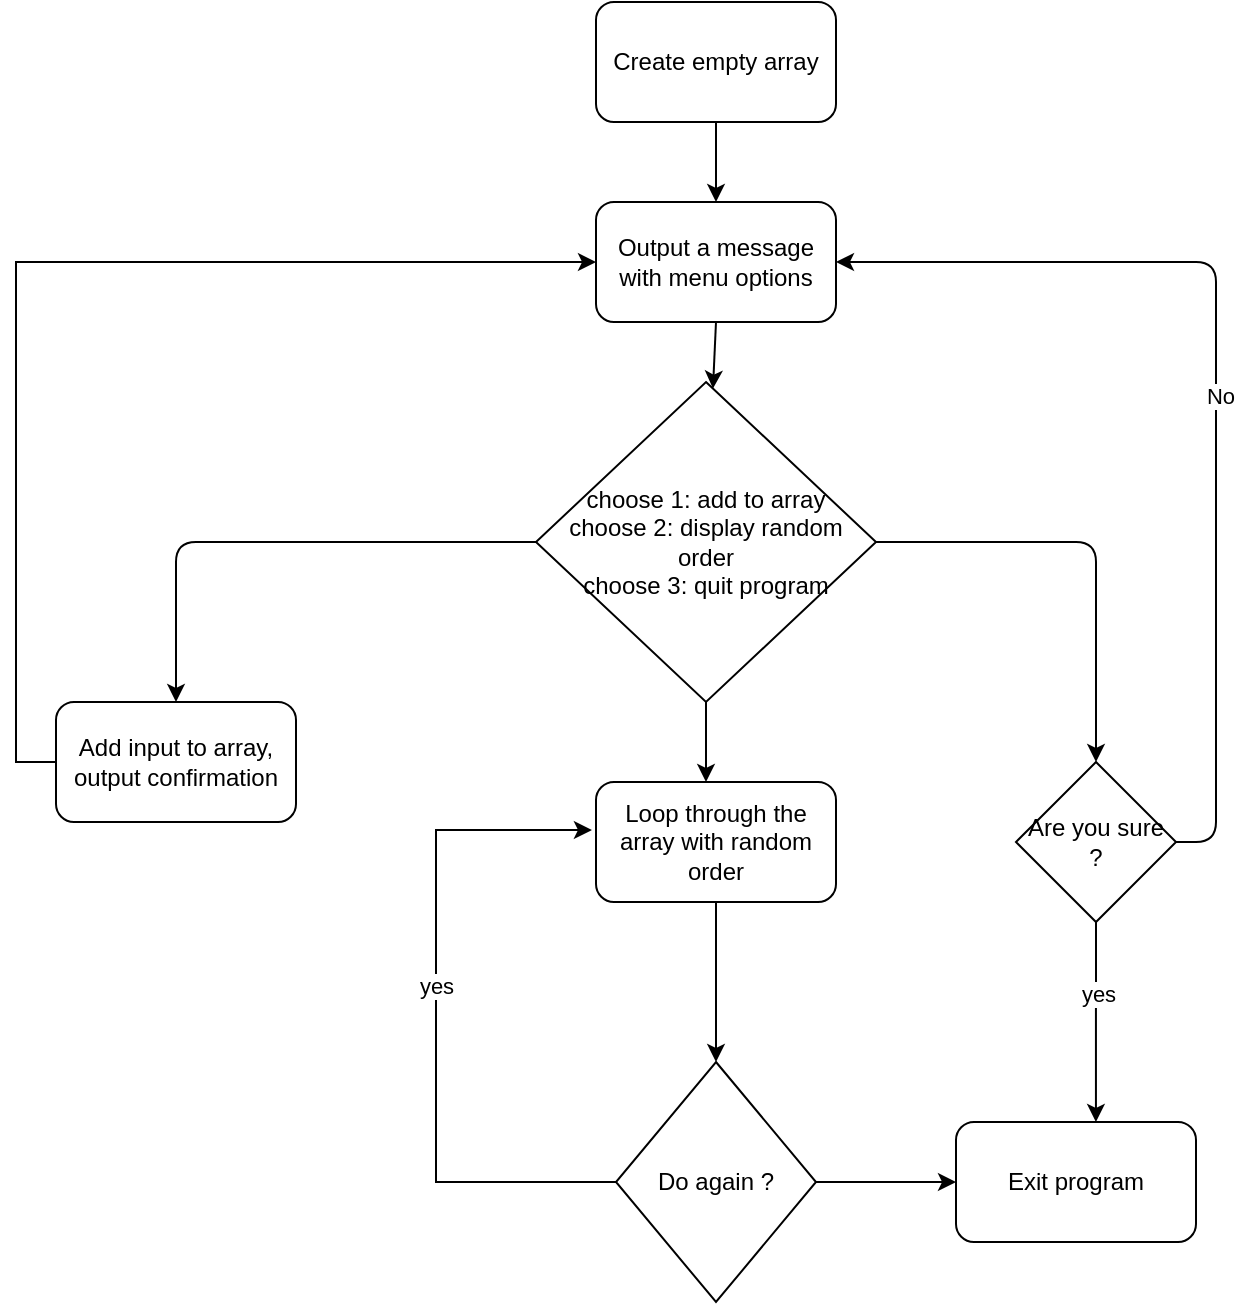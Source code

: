 <mxfile version="14.6.6" type="device"><diagram id="eDoECLROy8DAaKxerbrx" name="Page-1"><mxGraphModel dx="1186" dy="505" grid="1" gridSize="10" guides="1" tooltips="1" connect="1" arrows="1" fold="1" page="1" pageScale="1" pageWidth="827" pageHeight="1169" math="0" shadow="0"><root><mxCell id="0"/><mxCell id="1" parent="0"/><mxCell id="xRiB8frroU5WVuryVo13-2" value="Output a message with menu options" style="rounded=1;whiteSpace=wrap;html=1;" vertex="1" parent="1"><mxGeometry x="330" y="180" width="120" height="60" as="geometry"/></mxCell><mxCell id="xRiB8frroU5WVuryVo13-3" value="" style="endArrow=classic;html=1;exitX=0.5;exitY=1;exitDx=0;exitDy=0;entryX=0.5;entryY=0;entryDx=0;entryDy=0;" edge="1" parent="1" source="xRiB8frroU5WVuryVo13-8" target="xRiB8frroU5WVuryVo13-2"><mxGeometry width="50" height="50" relative="1" as="geometry"><mxPoint x="390" y="150" as="sourcePoint"/><mxPoint x="490" y="310" as="targetPoint"/></mxGeometry></mxCell><mxCell id="xRiB8frroU5WVuryVo13-4" value="choose 1: add to array&lt;br&gt;choose 2: display random order&lt;br&gt;choose 3: quit program" style="rhombus;whiteSpace=wrap;html=1;" vertex="1" parent="1"><mxGeometry x="300" y="270" width="170" height="160" as="geometry"/></mxCell><mxCell id="xRiB8frroU5WVuryVo13-5" value="" style="endArrow=classic;html=1;exitX=0.5;exitY=1;exitDx=0;exitDy=0;" edge="1" parent="1" source="xRiB8frroU5WVuryVo13-2" target="xRiB8frroU5WVuryVo13-4"><mxGeometry width="50" height="50" relative="1" as="geometry"><mxPoint x="440" y="350" as="sourcePoint"/><mxPoint x="490" y="300" as="targetPoint"/></mxGeometry></mxCell><mxCell id="xRiB8frroU5WVuryVo13-10" style="edgeStyle=orthogonalEdgeStyle;rounded=0;orthogonalLoop=1;jettySize=auto;html=1;exitX=0;exitY=0.25;exitDx=0;exitDy=0;entryX=0;entryY=0.5;entryDx=0;entryDy=0;" edge="1" parent="1" source="xRiB8frroU5WVuryVo13-6" target="xRiB8frroU5WVuryVo13-2"><mxGeometry relative="1" as="geometry"><Array as="points"><mxPoint x="60" y="460"/><mxPoint x="40" y="460"/><mxPoint x="40" y="210"/></Array></mxGeometry></mxCell><mxCell id="xRiB8frroU5WVuryVo13-6" value="Add input to array, output confirmation" style="rounded=1;whiteSpace=wrap;html=1;" vertex="1" parent="1"><mxGeometry x="60" y="430" width="120" height="60" as="geometry"/></mxCell><mxCell id="xRiB8frroU5WVuryVo13-7" value="" style="endArrow=classic;html=1;exitX=0;exitY=0.5;exitDx=0;exitDy=0;entryX=0.5;entryY=0;entryDx=0;entryDy=0;" edge="1" parent="1" source="xRiB8frroU5WVuryVo13-4" target="xRiB8frroU5WVuryVo13-6"><mxGeometry width="50" height="50" relative="1" as="geometry"><mxPoint x="440" y="300" as="sourcePoint"/><mxPoint x="490" y="250" as="targetPoint"/><Array as="points"><mxPoint x="120" y="350"/></Array></mxGeometry></mxCell><mxCell id="xRiB8frroU5WVuryVo13-8" value="Create empty array" style="rounded=1;whiteSpace=wrap;html=1;" vertex="1" parent="1"><mxGeometry x="330" y="80" width="120" height="60" as="geometry"/></mxCell><mxCell id="xRiB8frroU5WVuryVo13-15" style="edgeStyle=orthogonalEdgeStyle;rounded=0;orthogonalLoop=1;jettySize=auto;html=1;" edge="1" parent="1" source="xRiB8frroU5WVuryVo13-11" target="xRiB8frroU5WVuryVo13-13"><mxGeometry relative="1" as="geometry"/></mxCell><mxCell id="xRiB8frroU5WVuryVo13-11" value="Loop through the array with random order" style="rounded=1;whiteSpace=wrap;html=1;" vertex="1" parent="1"><mxGeometry x="330" y="470" width="120" height="60" as="geometry"/></mxCell><mxCell id="xRiB8frroU5WVuryVo13-12" value="" style="endArrow=classic;html=1;exitX=0.5;exitY=1;exitDx=0;exitDy=0;" edge="1" parent="1" source="xRiB8frroU5WVuryVo13-4"><mxGeometry width="50" height="50" relative="1" as="geometry"><mxPoint x="440" y="290" as="sourcePoint"/><mxPoint x="385" y="470" as="targetPoint"/></mxGeometry></mxCell><mxCell id="xRiB8frroU5WVuryVo13-17" style="edgeStyle=orthogonalEdgeStyle;rounded=0;orthogonalLoop=1;jettySize=auto;html=1;exitX=0;exitY=0.5;exitDx=0;exitDy=0;entryX=-0.017;entryY=0.4;entryDx=0;entryDy=0;entryPerimeter=0;" edge="1" parent="1" source="xRiB8frroU5WVuryVo13-13" target="xRiB8frroU5WVuryVo13-11"><mxGeometry relative="1" as="geometry"><Array as="points"><mxPoint x="250" y="670"/><mxPoint x="250" y="494"/></Array></mxGeometry></mxCell><mxCell id="xRiB8frroU5WVuryVo13-18" value="yes" style="edgeLabel;html=1;align=center;verticalAlign=middle;resizable=0;points=[];" vertex="1" connectable="0" parent="xRiB8frroU5WVuryVo13-17"><mxGeometry x="0.093" relative="1" as="geometry"><mxPoint as="offset"/></mxGeometry></mxCell><mxCell id="xRiB8frroU5WVuryVo13-13" value="Do again ?" style="rhombus;whiteSpace=wrap;html=1;" vertex="1" parent="1"><mxGeometry x="340" y="610" width="100" height="120" as="geometry"/></mxCell><mxCell id="xRiB8frroU5WVuryVo13-16" value="" style="endArrow=classic;html=1;exitX=0;exitY=0.5;exitDx=0;exitDy=0;entryX=0;entryY=0.5;entryDx=0;entryDy=0;" edge="1" parent="1" source="xRiB8frroU5WVuryVo13-13" target="xRiB8frroU5WVuryVo13-13"><mxGeometry width="50" height="50" relative="1" as="geometry"><mxPoint x="440" y="710" as="sourcePoint"/><mxPoint x="490" y="660" as="targetPoint"/></mxGeometry></mxCell><mxCell id="xRiB8frroU5WVuryVo13-19" value="Exit program" style="rounded=1;whiteSpace=wrap;html=1;" vertex="1" parent="1"><mxGeometry x="510" y="640" width="120" height="60" as="geometry"/></mxCell><mxCell id="xRiB8frroU5WVuryVo13-20" value="" style="endArrow=classic;html=1;exitX=1;exitY=0.5;exitDx=0;exitDy=0;entryX=0;entryY=0.5;entryDx=0;entryDy=0;" edge="1" parent="1" source="xRiB8frroU5WVuryVo13-13" target="xRiB8frroU5WVuryVo13-19"><mxGeometry width="50" height="50" relative="1" as="geometry"><mxPoint x="440" y="710" as="sourcePoint"/><mxPoint x="490" y="660" as="targetPoint"/></mxGeometry></mxCell><mxCell id="xRiB8frroU5WVuryVo13-21" value="Are you sure ?" style="rhombus;whiteSpace=wrap;html=1;" vertex="1" parent="1"><mxGeometry x="540" y="460" width="80" height="80" as="geometry"/></mxCell><mxCell id="xRiB8frroU5WVuryVo13-22" value="" style="endArrow=classic;html=1;exitX=0.5;exitY=1;exitDx=0;exitDy=0;entryX=0.583;entryY=0;entryDx=0;entryDy=0;entryPerimeter=0;" edge="1" parent="1" source="xRiB8frroU5WVuryVo13-21" target="xRiB8frroU5WVuryVo13-19"><mxGeometry width="50" height="50" relative="1" as="geometry"><mxPoint x="440" y="700" as="sourcePoint"/><mxPoint x="490" y="650" as="targetPoint"/></mxGeometry></mxCell><mxCell id="xRiB8frroU5WVuryVo13-23" value="yes" style="edgeLabel;html=1;align=center;verticalAlign=middle;resizable=0;points=[];" vertex="1" connectable="0" parent="xRiB8frroU5WVuryVo13-22"><mxGeometry x="-0.28" y="1" relative="1" as="geometry"><mxPoint as="offset"/></mxGeometry></mxCell><mxCell id="xRiB8frroU5WVuryVo13-24" value="" style="endArrow=classic;html=1;exitX=1;exitY=0.5;exitDx=0;exitDy=0;entryX=0.5;entryY=0;entryDx=0;entryDy=0;" edge="1" parent="1" source="xRiB8frroU5WVuryVo13-4" target="xRiB8frroU5WVuryVo13-21"><mxGeometry width="50" height="50" relative="1" as="geometry"><mxPoint x="440" y="450" as="sourcePoint"/><mxPoint x="490" y="400" as="targetPoint"/><Array as="points"><mxPoint x="580" y="350"/></Array></mxGeometry></mxCell><mxCell id="xRiB8frroU5WVuryVo13-25" value="" style="endArrow=classic;html=1;exitX=1;exitY=0.5;exitDx=0;exitDy=0;entryX=1;entryY=0.5;entryDx=0;entryDy=0;" edge="1" parent="1" source="xRiB8frroU5WVuryVo13-21" target="xRiB8frroU5WVuryVo13-2"><mxGeometry width="50" height="50" relative="1" as="geometry"><mxPoint x="440" y="450" as="sourcePoint"/><mxPoint x="490" y="400" as="targetPoint"/><Array as="points"><mxPoint x="640" y="500"/><mxPoint x="640" y="210"/></Array></mxGeometry></mxCell><mxCell id="xRiB8frroU5WVuryVo13-26" value="No" style="edgeLabel;html=1;align=center;verticalAlign=middle;resizable=0;points=[];" vertex="1" connectable="0" parent="xRiB8frroU5WVuryVo13-25"><mxGeometry x="-0.026" y="-2" relative="1" as="geometry"><mxPoint as="offset"/></mxGeometry></mxCell></root></mxGraphModel></diagram></mxfile>